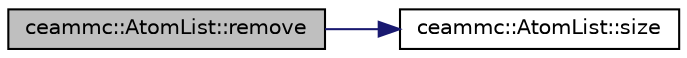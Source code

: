 digraph "ceammc::AtomList::remove"
{
  edge [fontname="Helvetica",fontsize="10",labelfontname="Helvetica",labelfontsize="10"];
  node [fontname="Helvetica",fontsize="10",shape=record];
  rankdir="LR";
  Node1 [label="ceammc::AtomList::remove",height=0.2,width=0.4,color="black", fillcolor="grey75", style="filled" fontcolor="black"];
  Node1 -> Node2 [color="midnightblue",fontsize="10",style="solid",fontname="Helvetica"];
  Node2 [label="ceammc::AtomList::size",height=0.2,width=0.4,color="black", fillcolor="white", style="filled",URL="$classceammc_1_1_atom_list.html#ad52fdc5b4f54329460495caa1b00d1ac"];
}
